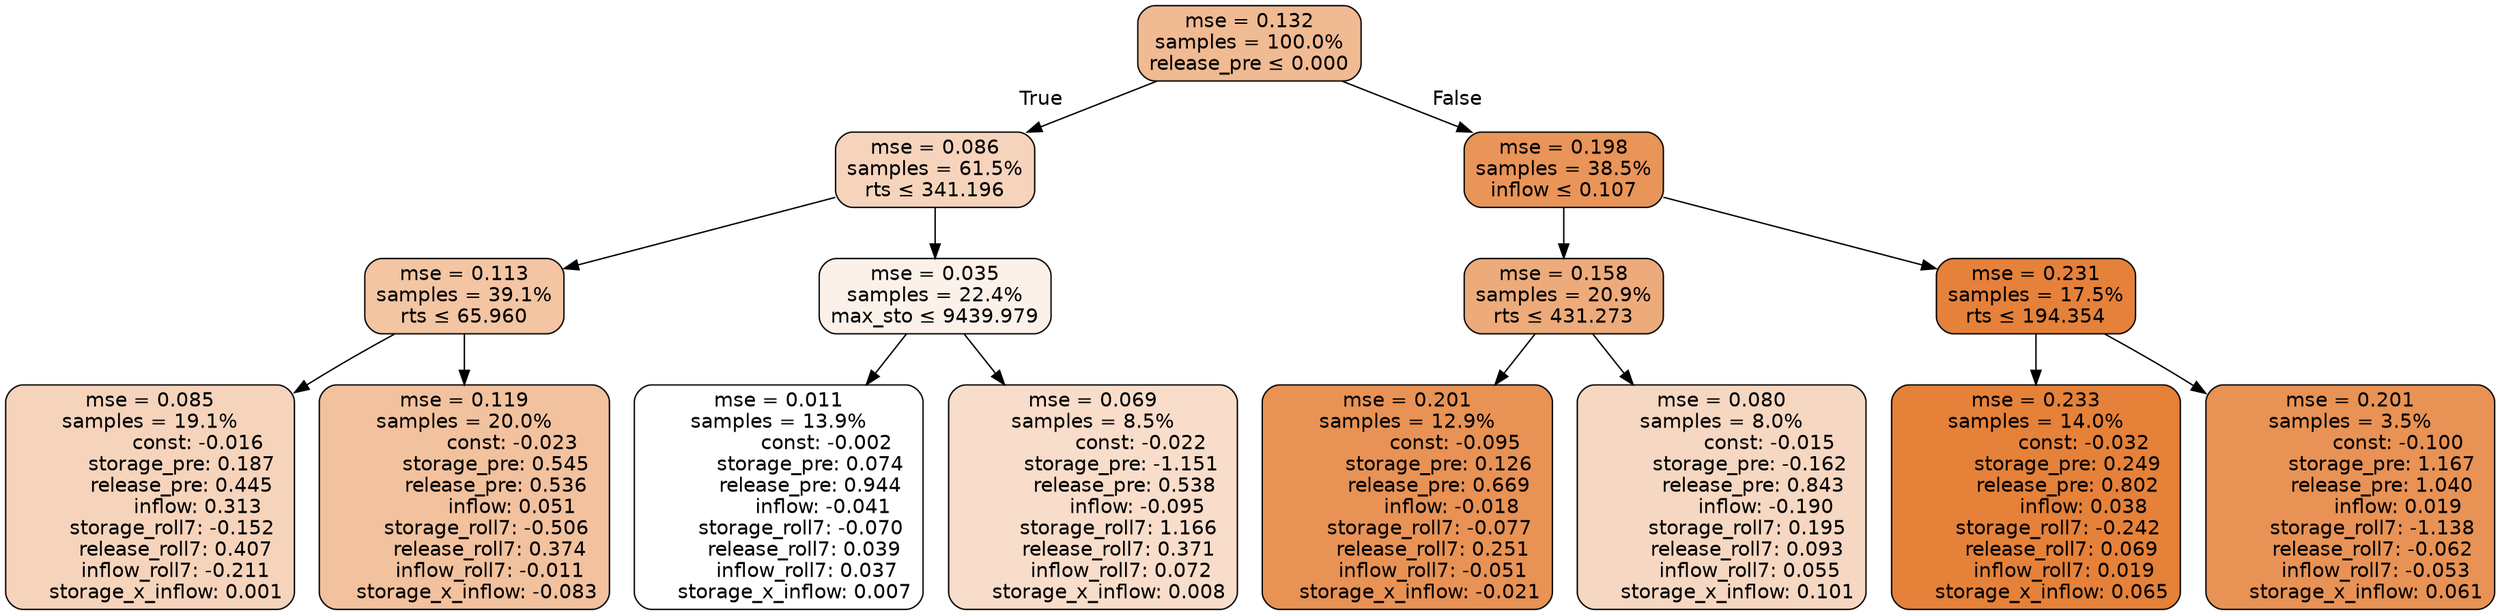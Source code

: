 digraph tree {
bgcolor="transparent"
node [shape=rectangle, style="filled, rounded", color="black", fontname=helvetica] ;
edge [fontname=helvetica] ;
	"0" [label="mse = 0.132
samples = 100.0%
release_pre &le; 0.000", fillcolor="#f0ba92"]
	"1" [label="mse = 0.086
samples = 61.5%
rts &le; 341.196", fillcolor="#f6d4bc"]
	"2" [label="mse = 0.113
samples = 39.1%
rts &le; 65.960", fillcolor="#f3c5a3"]
	"3" [label="mse = 0.085
samples = 19.1%
               const: -0.016
          storage_pre: 0.187
          release_pre: 0.445
               inflow: 0.313
       storage_roll7: -0.152
        release_roll7: 0.407
        inflow_roll7: -0.211
     storage_x_inflow: 0.001", fillcolor="#f6d4bc"]
	"4" [label="mse = 0.119
samples = 20.0%
               const: -0.023
          storage_pre: 0.545
          release_pre: 0.536
               inflow: 0.051
       storage_roll7: -0.506
        release_roll7: 0.374
        inflow_roll7: -0.011
    storage_x_inflow: -0.083", fillcolor="#f2c19e"]
	"5" [label="mse = 0.035
samples = 22.4%
max_sto &le; 9439.979", fillcolor="#fcf1e9"]
	"6" [label="mse = 0.011
samples = 13.9%
               const: -0.002
          storage_pre: 0.074
          release_pre: 0.944
              inflow: -0.041
       storage_roll7: -0.070
        release_roll7: 0.039
         inflow_roll7: 0.037
     storage_x_inflow: 0.007", fillcolor="#ffffff"]
	"7" [label="mse = 0.069
samples = 8.5%
               const: -0.022
         storage_pre: -1.151
          release_pre: 0.538
              inflow: -0.095
        storage_roll7: 1.166
        release_roll7: 0.371
         inflow_roll7: 0.072
     storage_x_inflow: 0.008", fillcolor="#f8ddca"]
	"8" [label="mse = 0.198
samples = 38.5%
inflow &le; 0.107", fillcolor="#e99458"]
	"9" [label="mse = 0.158
samples = 20.9%
rts &le; 431.273", fillcolor="#edab7b"]
	"10" [label="mse = 0.201
samples = 12.9%
               const: -0.095
          storage_pre: 0.126
          release_pre: 0.669
              inflow: -0.018
       storage_roll7: -0.077
        release_roll7: 0.251
        inflow_roll7: -0.051
    storage_x_inflow: -0.021", fillcolor="#e89255"]
	"11" [label="mse = 0.080
samples = 8.0%
               const: -0.015
         storage_pre: -0.162
          release_pre: 0.843
              inflow: -0.190
        storage_roll7: 0.195
        release_roll7: 0.093
         inflow_roll7: 0.055
     storage_x_inflow: 0.101", fillcolor="#f6d7c1"]
	"12" [label="mse = 0.231
samples = 17.5%
rts &le; 194.354", fillcolor="#e5813a"]
	"13" [label="mse = 0.233
samples = 14.0%
               const: -0.032
          storage_pre: 0.249
          release_pre: 0.802
               inflow: 0.038
       storage_roll7: -0.242
        release_roll7: 0.069
         inflow_roll7: 0.019
     storage_x_inflow: 0.065", fillcolor="#e58139"]
	"14" [label="mse = 0.201
samples = 3.5%
               const: -0.100
          storage_pre: 1.167
          release_pre: 1.040
               inflow: 0.019
       storage_roll7: -1.138
       release_roll7: -0.062
        inflow_roll7: -0.053
     storage_x_inflow: 0.061", fillcolor="#e89255"]

	"0" -> "1" [labeldistance=2.5, labelangle=45, headlabel="True"]
	"1" -> "2"
	"2" -> "3"
	"2" -> "4"
	"1" -> "5"
	"5" -> "6"
	"5" -> "7"
	"0" -> "8" [labeldistance=2.5, labelangle=-45, headlabel="False"]
	"8" -> "9"
	"9" -> "10"
	"9" -> "11"
	"8" -> "12"
	"12" -> "13"
	"12" -> "14"
}